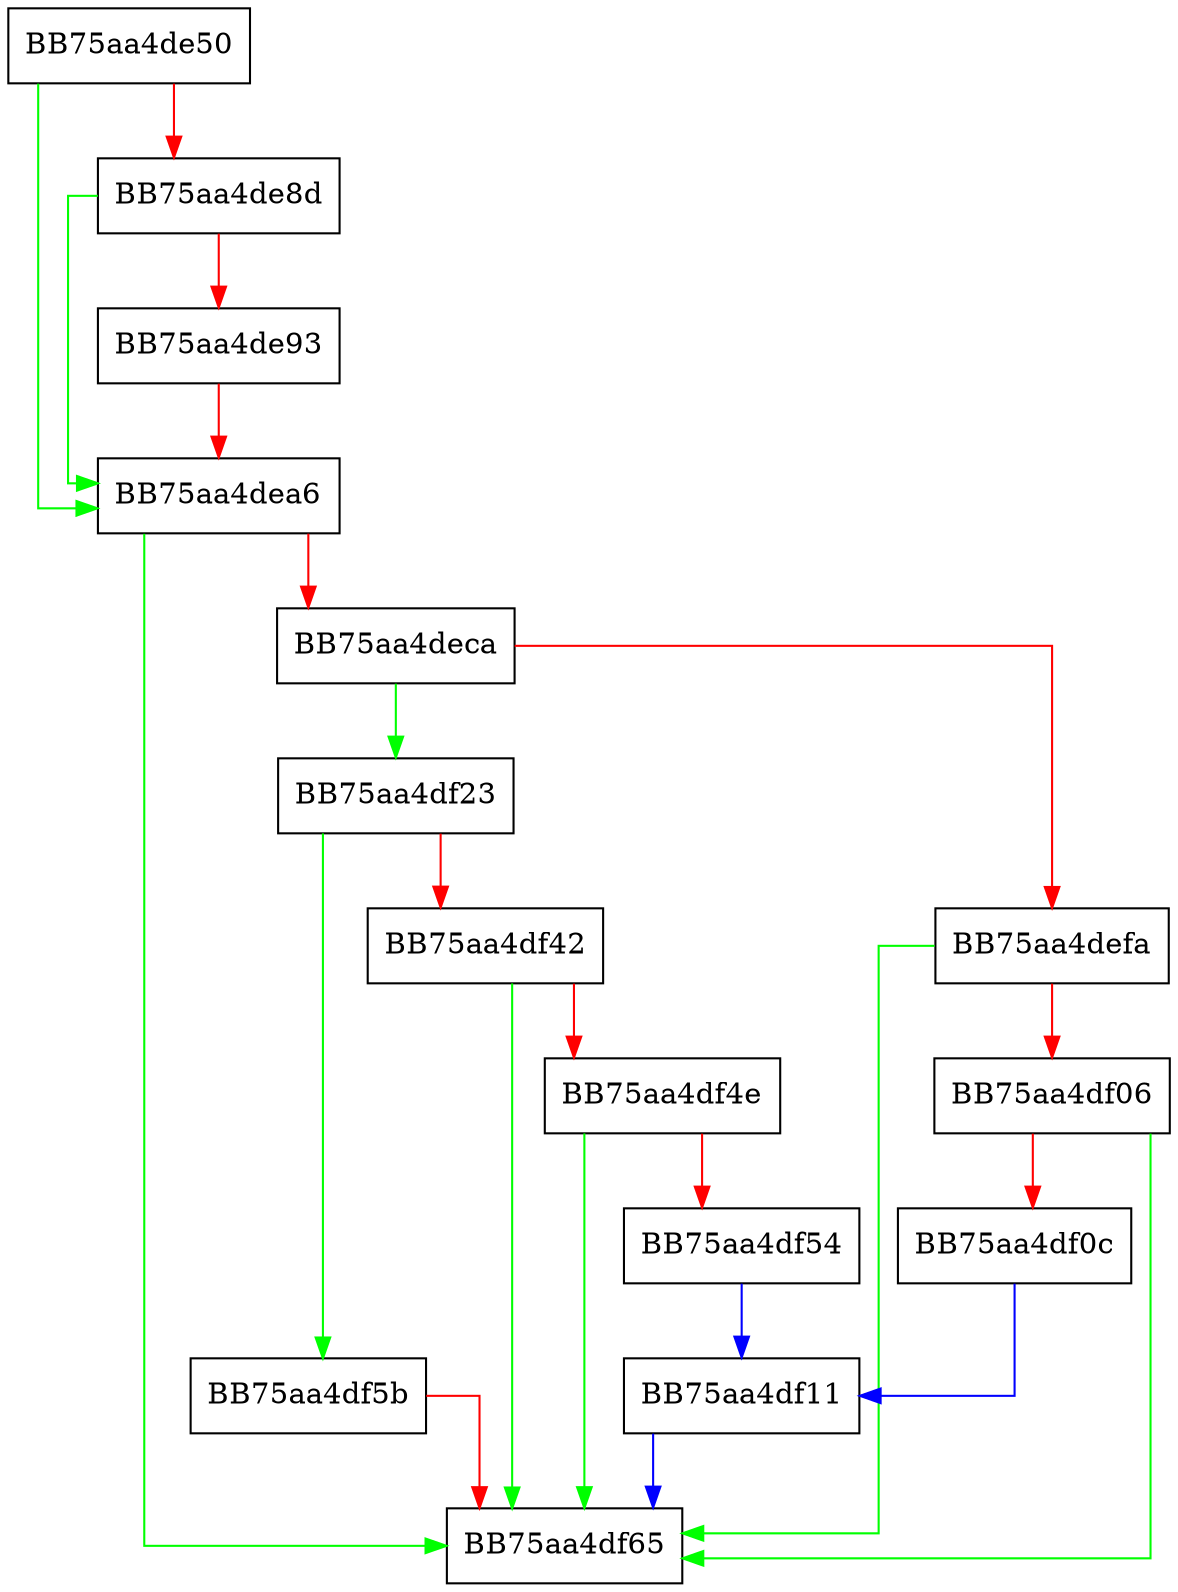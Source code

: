digraph GetOriginlFileInfo {
  node [shape="box"];
  graph [splines=ortho];
  BB75aa4de50 -> BB75aa4dea6 [color="green"];
  BB75aa4de50 -> BB75aa4de8d [color="red"];
  BB75aa4de8d -> BB75aa4dea6 [color="green"];
  BB75aa4de8d -> BB75aa4de93 [color="red"];
  BB75aa4de93 -> BB75aa4dea6 [color="red"];
  BB75aa4dea6 -> BB75aa4df65 [color="green"];
  BB75aa4dea6 -> BB75aa4deca [color="red"];
  BB75aa4deca -> BB75aa4df23 [color="green"];
  BB75aa4deca -> BB75aa4defa [color="red"];
  BB75aa4defa -> BB75aa4df65 [color="green"];
  BB75aa4defa -> BB75aa4df06 [color="red"];
  BB75aa4df06 -> BB75aa4df65 [color="green"];
  BB75aa4df06 -> BB75aa4df0c [color="red"];
  BB75aa4df0c -> BB75aa4df11 [color="blue"];
  BB75aa4df11 -> BB75aa4df65 [color="blue"];
  BB75aa4df23 -> BB75aa4df5b [color="green"];
  BB75aa4df23 -> BB75aa4df42 [color="red"];
  BB75aa4df42 -> BB75aa4df65 [color="green"];
  BB75aa4df42 -> BB75aa4df4e [color="red"];
  BB75aa4df4e -> BB75aa4df65 [color="green"];
  BB75aa4df4e -> BB75aa4df54 [color="red"];
  BB75aa4df54 -> BB75aa4df11 [color="blue"];
  BB75aa4df5b -> BB75aa4df65 [color="red"];
}